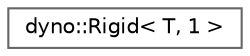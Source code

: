 digraph "Graphical Class Hierarchy"
{
 // LATEX_PDF_SIZE
  bgcolor="transparent";
  edge [fontname=Helvetica,fontsize=10,labelfontname=Helvetica,labelfontsize=10];
  node [fontname=Helvetica,fontsize=10,shape=box,height=0.2,width=0.4];
  rankdir="LR";
  Node0 [id="Node000000",label="dyno::Rigid\< T, 1 \>",height=0.2,width=0.4,color="grey40", fillcolor="white", style="filled",URL="$classdyno_1_1_rigid_3_01_t_00_011_01_4.html",tooltip=" "];
}
